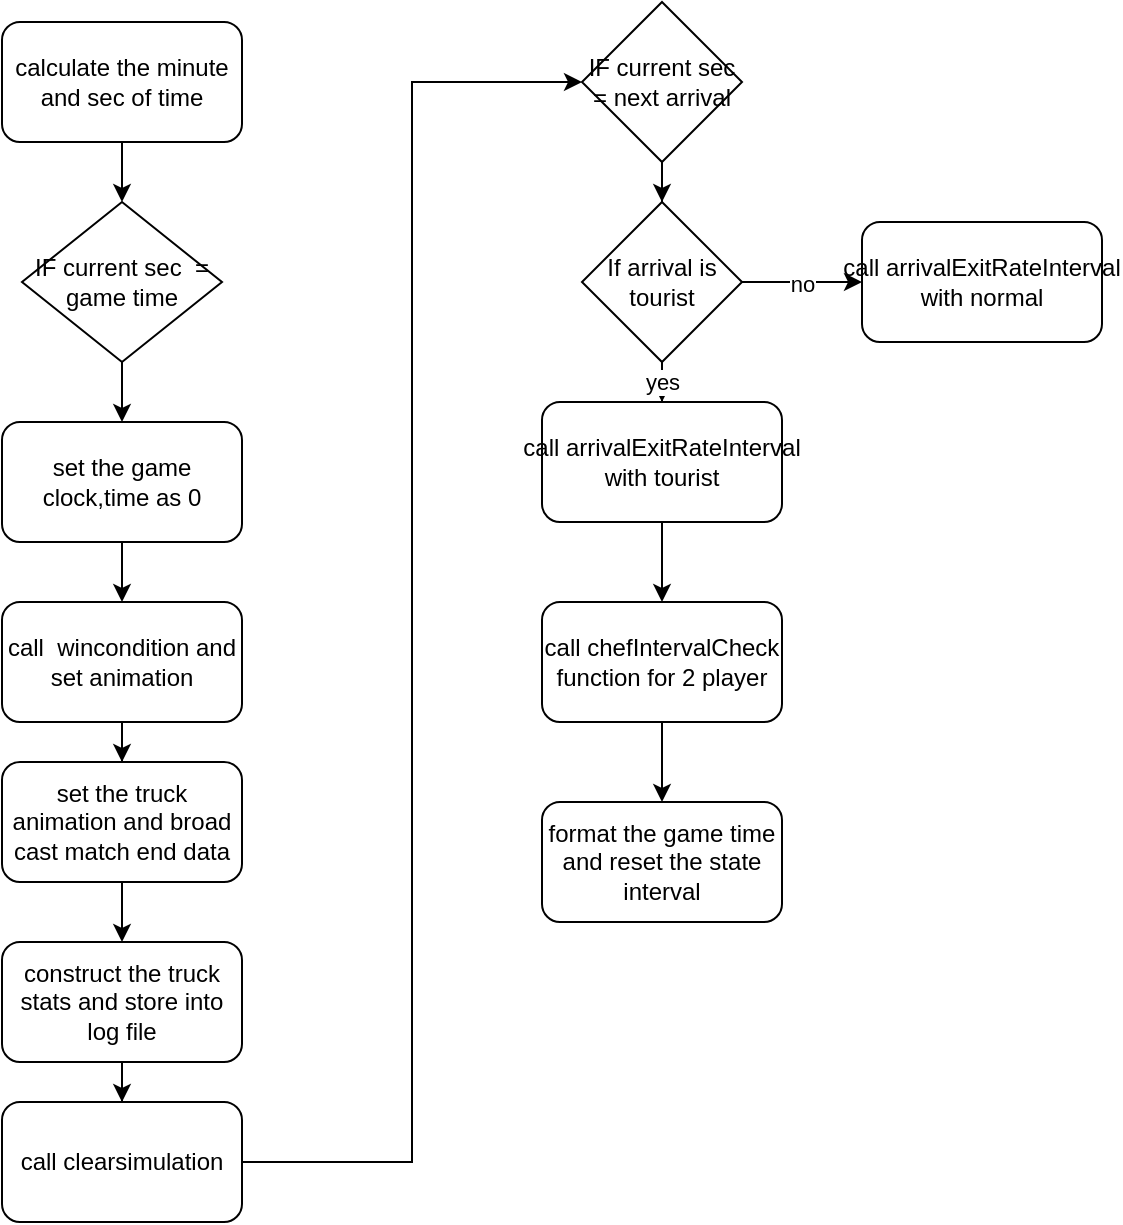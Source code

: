 <mxfile version="17.4.6" type="github">
  <diagram id="rns7L9qJ6MOlvCS0Iuxq" name="Page-1">
    <mxGraphModel dx="1038" dy="579" grid="1" gridSize="10" guides="1" tooltips="1" connect="1" arrows="1" fold="1" page="1" pageScale="1" pageWidth="850" pageHeight="1100" math="0" shadow="0">
      <root>
        <mxCell id="0" />
        <mxCell id="1" parent="0" />
        <mxCell id="D14roMK9ox9fEIwNGIsh-4" value="" style="edgeStyle=orthogonalEdgeStyle;rounded=0;orthogonalLoop=1;jettySize=auto;html=1;" parent="1" source="D14roMK9ox9fEIwNGIsh-1" target="D14roMK9ox9fEIwNGIsh-2" edge="1">
          <mxGeometry relative="1" as="geometry" />
        </mxCell>
        <mxCell id="D14roMK9ox9fEIwNGIsh-1" value="calculate the minute and sec of time" style="rounded=1;whiteSpace=wrap;html=1;" parent="1" vertex="1">
          <mxGeometry x="240" y="40" width="120" height="60" as="geometry" />
        </mxCell>
        <mxCell id="D14roMK9ox9fEIwNGIsh-6" value="" style="edgeStyle=orthogonalEdgeStyle;rounded=0;orthogonalLoop=1;jettySize=auto;html=1;" parent="1" source="D14roMK9ox9fEIwNGIsh-2" target="D14roMK9ox9fEIwNGIsh-5" edge="1">
          <mxGeometry relative="1" as="geometry" />
        </mxCell>
        <mxCell id="D14roMK9ox9fEIwNGIsh-2" value="IF current sec&amp;nbsp; = game time" style="rhombus;whiteSpace=wrap;html=1;" parent="1" vertex="1">
          <mxGeometry x="250" y="130" width="100" height="80" as="geometry" />
        </mxCell>
        <mxCell id="D14roMK9ox9fEIwNGIsh-8" value="" style="edgeStyle=orthogonalEdgeStyle;rounded=0;orthogonalLoop=1;jettySize=auto;html=1;" parent="1" source="D14roMK9ox9fEIwNGIsh-5" target="D14roMK9ox9fEIwNGIsh-7" edge="1">
          <mxGeometry relative="1" as="geometry" />
        </mxCell>
        <mxCell id="D14roMK9ox9fEIwNGIsh-5" value="set the game clock,time as 0" style="rounded=1;whiteSpace=wrap;html=1;" parent="1" vertex="1">
          <mxGeometry x="240" y="240" width="120" height="60" as="geometry" />
        </mxCell>
        <mxCell id="D14roMK9ox9fEIwNGIsh-10" value="" style="edgeStyle=orthogonalEdgeStyle;rounded=0;orthogonalLoop=1;jettySize=auto;html=1;" parent="1" source="D14roMK9ox9fEIwNGIsh-7" target="D14roMK9ox9fEIwNGIsh-9" edge="1">
          <mxGeometry relative="1" as="geometry" />
        </mxCell>
        <mxCell id="D14roMK9ox9fEIwNGIsh-7" value="call&amp;nbsp; wincondition and set animation" style="rounded=1;whiteSpace=wrap;html=1;" parent="1" vertex="1">
          <mxGeometry x="240" y="330" width="120" height="60" as="geometry" />
        </mxCell>
        <mxCell id="D14roMK9ox9fEIwNGIsh-12" value="" style="edgeStyle=orthogonalEdgeStyle;rounded=0;orthogonalLoop=1;jettySize=auto;html=1;" parent="1" source="D14roMK9ox9fEIwNGIsh-9" target="D14roMK9ox9fEIwNGIsh-11" edge="1">
          <mxGeometry relative="1" as="geometry" />
        </mxCell>
        <mxCell id="D14roMK9ox9fEIwNGIsh-9" value="set the truck animation and broad cast match end data" style="whiteSpace=wrap;html=1;rounded=1;" parent="1" vertex="1">
          <mxGeometry x="240" y="410" width="120" height="60" as="geometry" />
        </mxCell>
        <mxCell id="D14roMK9ox9fEIwNGIsh-14" value="" style="edgeStyle=orthogonalEdgeStyle;rounded=0;orthogonalLoop=1;jettySize=auto;html=1;" parent="1" source="D14roMK9ox9fEIwNGIsh-11" target="D14roMK9ox9fEIwNGIsh-13" edge="1">
          <mxGeometry relative="1" as="geometry" />
        </mxCell>
        <mxCell id="D14roMK9ox9fEIwNGIsh-11" value="construct the truck stats and store into log file" style="whiteSpace=wrap;html=1;rounded=1;" parent="1" vertex="1">
          <mxGeometry x="240" y="500" width="120" height="60" as="geometry" />
        </mxCell>
        <mxCell id="C9QqVmYSpkuRqLdnTOUL-6" style="edgeStyle=orthogonalEdgeStyle;rounded=0;orthogonalLoop=1;jettySize=auto;html=1;entryX=0;entryY=0.5;entryDx=0;entryDy=0;" edge="1" parent="1" source="D14roMK9ox9fEIwNGIsh-13" target="D14roMK9ox9fEIwNGIsh-16">
          <mxGeometry relative="1" as="geometry" />
        </mxCell>
        <mxCell id="D14roMK9ox9fEIwNGIsh-13" value="call clearsimulation" style="whiteSpace=wrap;html=1;rounded=1;" parent="1" vertex="1">
          <mxGeometry x="240" y="580" width="120" height="60" as="geometry" />
        </mxCell>
        <mxCell id="C9QqVmYSpkuRqLdnTOUL-2" value="" style="edgeStyle=orthogonalEdgeStyle;rounded=0;orthogonalLoop=1;jettySize=auto;html=1;" edge="1" parent="1" source="D14roMK9ox9fEIwNGIsh-15" target="C9QqVmYSpkuRqLdnTOUL-1">
          <mxGeometry relative="1" as="geometry" />
        </mxCell>
        <mxCell id="D14roMK9ox9fEIwNGIsh-15" value="call&amp;nbsp;arrivalExitRateInterval with tourist" style="rounded=1;whiteSpace=wrap;html=1;" parent="1" vertex="1">
          <mxGeometry x="510" y="230" width="120" height="60" as="geometry" />
        </mxCell>
        <mxCell id="D14roMK9ox9fEIwNGIsh-20" value="" style="edgeStyle=orthogonalEdgeStyle;rounded=0;orthogonalLoop=1;jettySize=auto;html=1;" parent="1" source="D14roMK9ox9fEIwNGIsh-16" target="D14roMK9ox9fEIwNGIsh-19" edge="1">
          <mxGeometry relative="1" as="geometry" />
        </mxCell>
        <mxCell id="D14roMK9ox9fEIwNGIsh-16" value="IF current sec = next arrival" style="rhombus;whiteSpace=wrap;html=1;" parent="1" vertex="1">
          <mxGeometry x="530" y="30" width="80" height="80" as="geometry" />
        </mxCell>
        <mxCell id="D14roMK9ox9fEIwNGIsh-21" value="yes" style="edgeStyle=orthogonalEdgeStyle;rounded=0;orthogonalLoop=1;jettySize=auto;html=1;" parent="1" source="D14roMK9ox9fEIwNGIsh-19" target="D14roMK9ox9fEIwNGIsh-15" edge="1">
          <mxGeometry relative="1" as="geometry" />
        </mxCell>
        <mxCell id="D14roMK9ox9fEIwNGIsh-23" value="no" style="edgeStyle=orthogonalEdgeStyle;rounded=0;orthogonalLoop=1;jettySize=auto;html=1;" parent="1" source="D14roMK9ox9fEIwNGIsh-19" edge="1">
          <mxGeometry relative="1" as="geometry">
            <mxPoint x="670" y="170" as="targetPoint" />
          </mxGeometry>
        </mxCell>
        <mxCell id="D14roMK9ox9fEIwNGIsh-19" value="If arrival is tourist" style="rhombus;whiteSpace=wrap;html=1;" parent="1" vertex="1">
          <mxGeometry x="530" y="130" width="80" height="80" as="geometry" />
        </mxCell>
        <mxCell id="D14roMK9ox9fEIwNGIsh-24" value="call&amp;nbsp;arrivalExitRateInterval with normal" style="rounded=1;whiteSpace=wrap;html=1;" parent="1" vertex="1">
          <mxGeometry x="670" y="140" width="120" height="60" as="geometry" />
        </mxCell>
        <mxCell id="C9QqVmYSpkuRqLdnTOUL-5" value="" style="edgeStyle=orthogonalEdgeStyle;rounded=0;orthogonalLoop=1;jettySize=auto;html=1;" edge="1" parent="1" source="C9QqVmYSpkuRqLdnTOUL-1" target="C9QqVmYSpkuRqLdnTOUL-3">
          <mxGeometry relative="1" as="geometry" />
        </mxCell>
        <mxCell id="C9QqVmYSpkuRqLdnTOUL-1" value="call&amp;nbsp;chefIntervalCheck function for 2 player" style="rounded=1;whiteSpace=wrap;html=1;" vertex="1" parent="1">
          <mxGeometry x="510" y="330" width="120" height="60" as="geometry" />
        </mxCell>
        <mxCell id="C9QqVmYSpkuRqLdnTOUL-3" value="format the game time and reset the state interval" style="rounded=1;whiteSpace=wrap;html=1;" vertex="1" parent="1">
          <mxGeometry x="510" y="430" width="120" height="60" as="geometry" />
        </mxCell>
      </root>
    </mxGraphModel>
  </diagram>
</mxfile>

